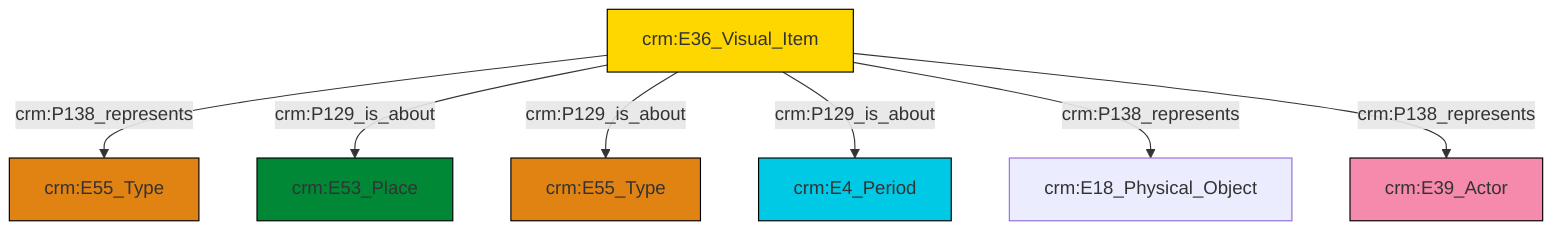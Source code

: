 graph TD
classDef Literal fill:#f2f2f2,stroke:#000000;
classDef CRM_Entity fill:#FFFFFF,stroke:#000000;
classDef Temporal_Entity fill:#00C9E6, stroke:#000000;
classDef Type fill:#E18312, stroke:#000000;
classDef Time-Span fill:#2C9C91, stroke:#000000;
classDef Appellation fill:#FFEB7F, stroke:#000000;
classDef Place fill:#008836, stroke:#000000;
classDef Persistent_Item fill:#B266B2, stroke:#000000;
classDef Conceptual_Object fill:#FFD700, stroke:#000000;
classDef Physical_Thing fill:#D2B48C, stroke:#000000;
classDef Actor fill:#f58aad, stroke:#000000;
classDef PC_Classes fill:#4ce600, stroke:#000000;
classDef Multi fill:#cccccc,stroke:#000000;

0["crm:E36_Visual_Item"]:::Conceptual_Object -->|crm:P138_represents| 1["crm:E55_Type"]:::Type
0["crm:E36_Visual_Item"]:::Conceptual_Object -->|crm:P129_is_about| 4["crm:E53_Place"]:::Place
0["crm:E36_Visual_Item"]:::Conceptual_Object -->|crm:P129_is_about| 5["crm:E55_Type"]:::Type
0["crm:E36_Visual_Item"]:::Conceptual_Object -->|crm:P129_is_about| 6["crm:E4_Period"]:::Temporal_Entity
0["crm:E36_Visual_Item"]:::Conceptual_Object -->|crm:P138_represents| 7["crm:E18_Physical_Object"]:::Default
0["crm:E36_Visual_Item"]:::Conceptual_Object -->|crm:P138_represents| 10["crm:E39_Actor"]:::Actor
